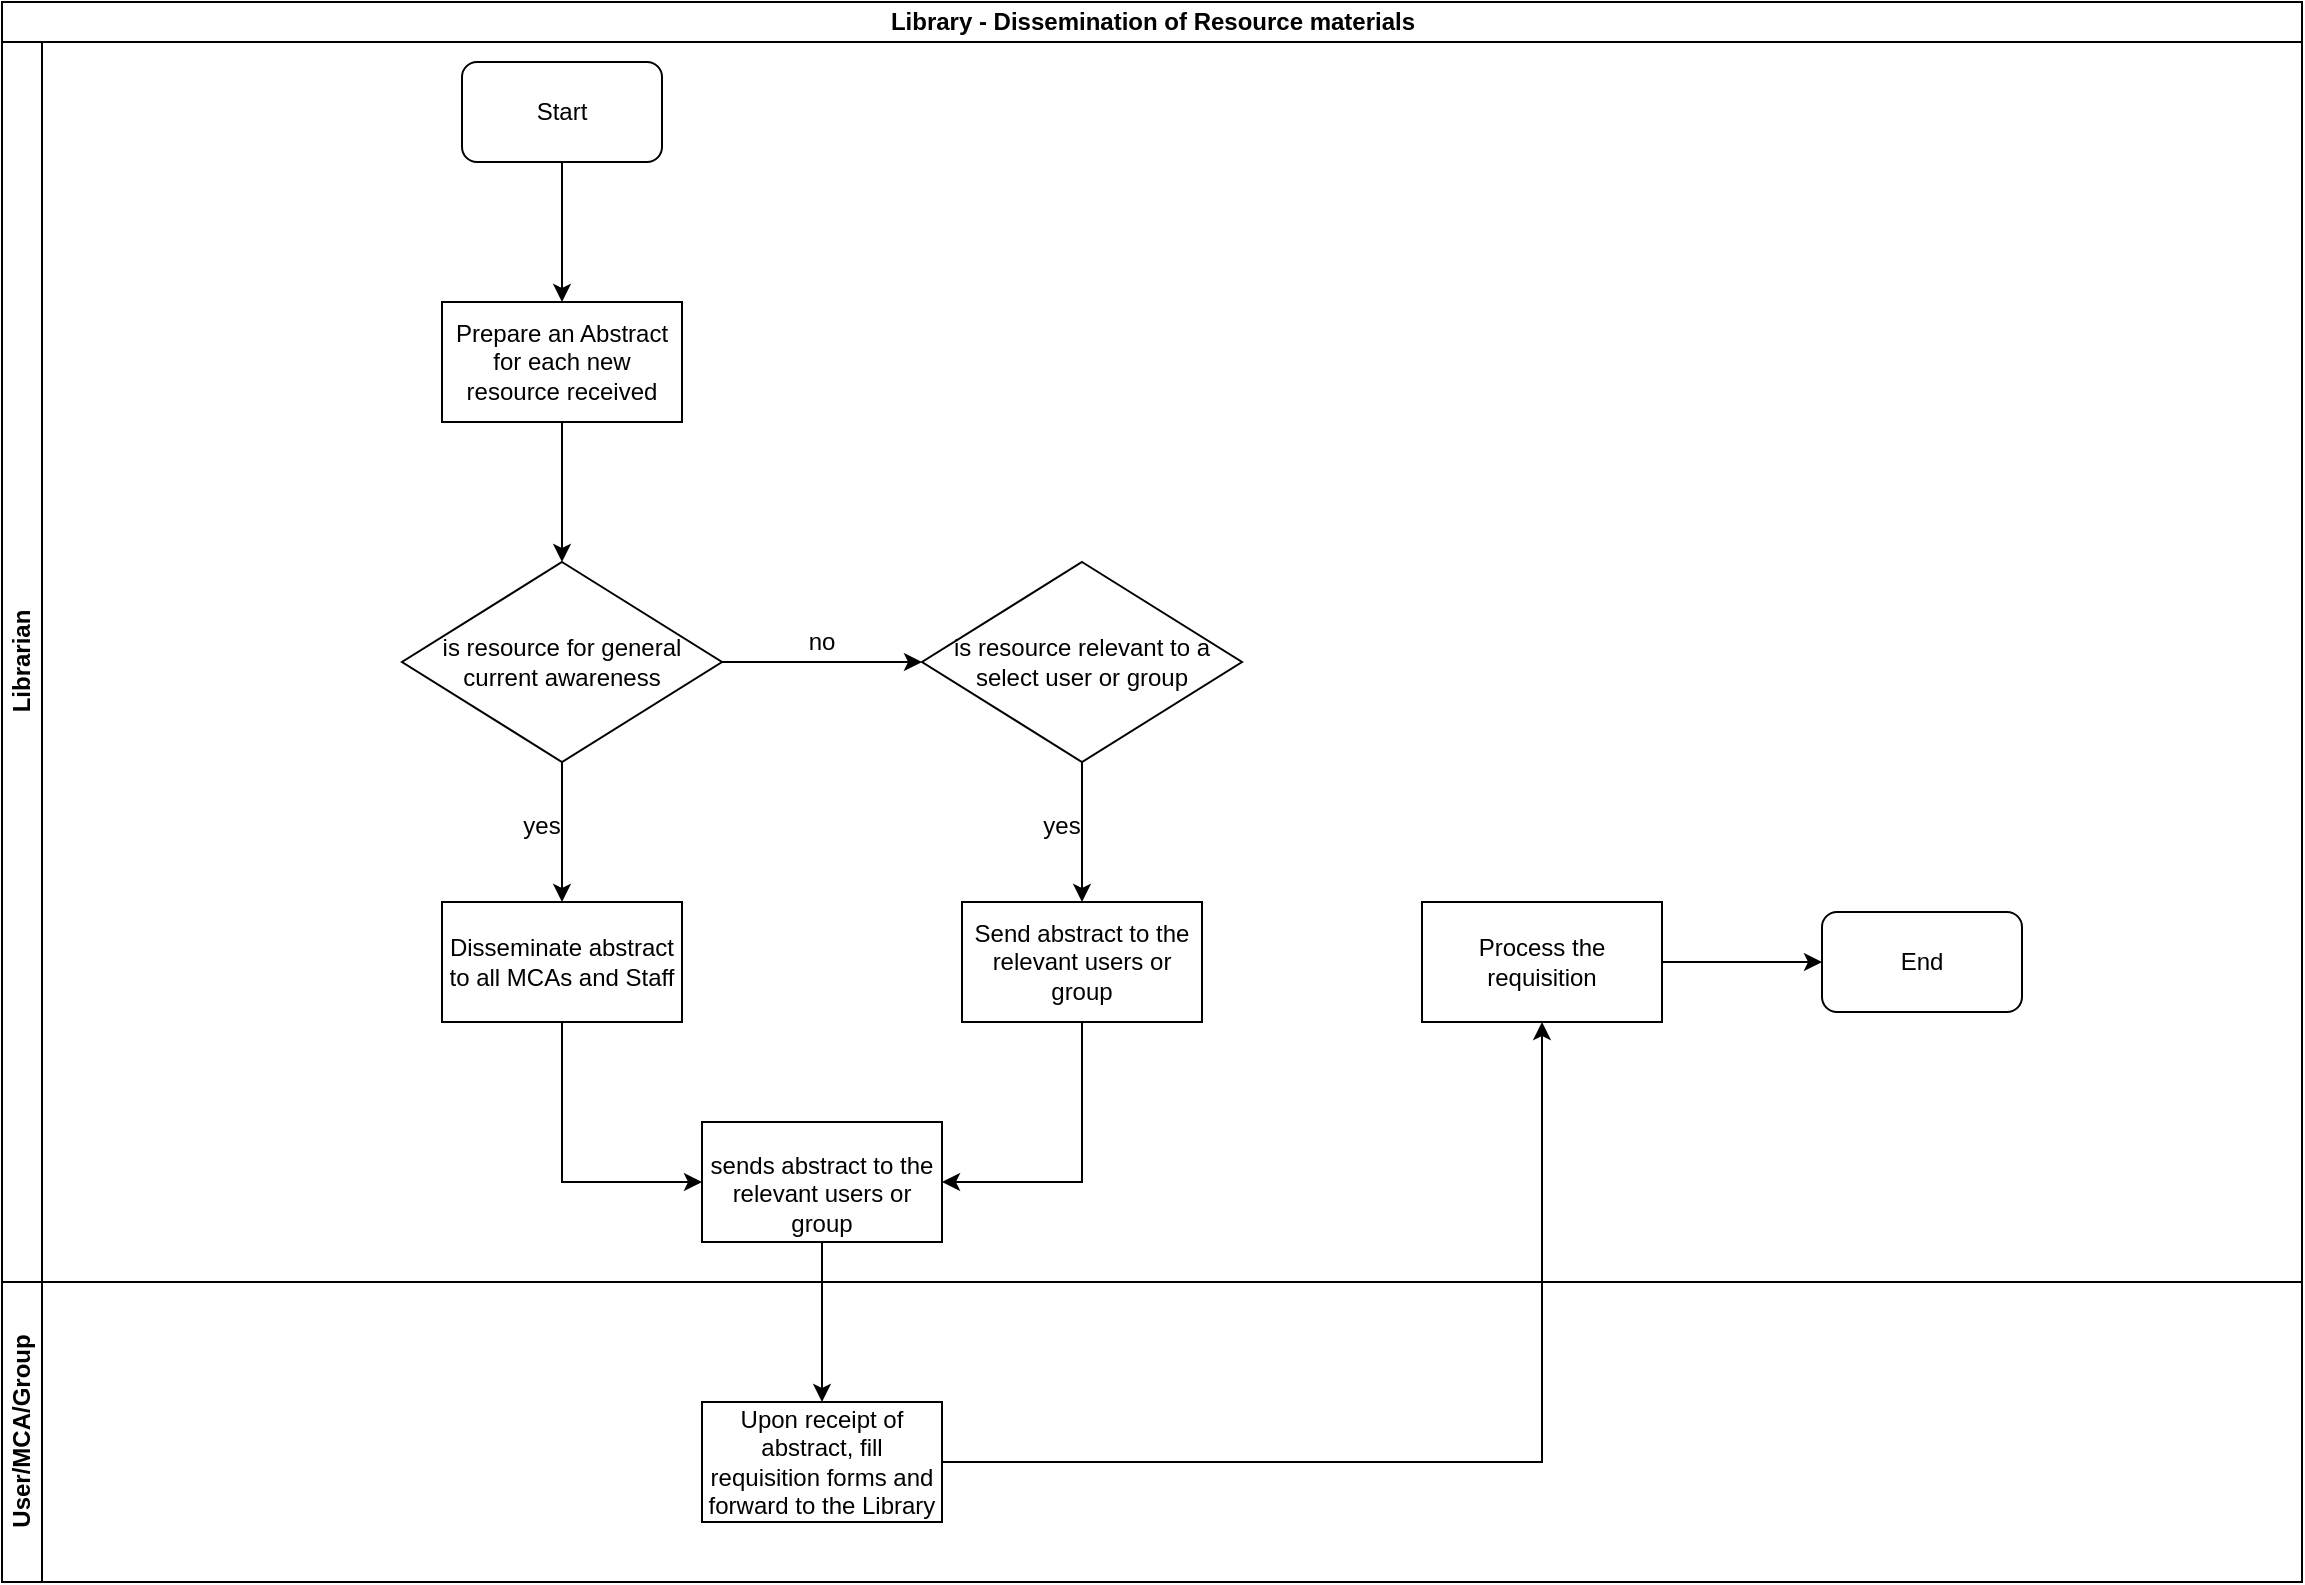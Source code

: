<mxfile version="13.7.7" type="github">
  <diagram id="SXTozq6ZeHWE9rGXLbaS" name="Page-1">
    <mxGraphModel dx="910" dy="487" grid="1" gridSize="10" guides="1" tooltips="1" connect="1" arrows="1" fold="1" page="1" pageScale="1" pageWidth="1169" pageHeight="827" math="0" shadow="0">
      <root>
        <mxCell id="0" />
        <mxCell id="1" parent="0" />
        <mxCell id="UTaOz-EDOdCA6VJAc9xe-1" value="Library - Dissemination of Resource materials" style="swimlane;html=1;childLayout=stackLayout;resizeParent=1;resizeParentMax=0;horizontal=1;startSize=20;horizontalStack=0;" vertex="1" parent="1">
          <mxGeometry x="10" y="10" width="1150" height="790" as="geometry" />
        </mxCell>
        <mxCell id="UTaOz-EDOdCA6VJAc9xe-2" value="Librarian" style="swimlane;html=1;startSize=20;horizontal=0;" vertex="1" parent="UTaOz-EDOdCA6VJAc9xe-1">
          <mxGeometry y="20" width="1150" height="620" as="geometry" />
        </mxCell>
        <mxCell id="UTaOz-EDOdCA6VJAc9xe-5" value="Start" style="rounded=1;whiteSpace=wrap;html=1;" vertex="1" parent="UTaOz-EDOdCA6VJAc9xe-2">
          <mxGeometry x="230" y="10" width="100" height="50" as="geometry" />
        </mxCell>
        <mxCell id="UTaOz-EDOdCA6VJAc9xe-8" value="Prepare an Abstract for each new resource received" style="rounded=0;whiteSpace=wrap;html=1;" vertex="1" parent="UTaOz-EDOdCA6VJAc9xe-2">
          <mxGeometry x="220" y="130" width="120" height="60" as="geometry" />
        </mxCell>
        <mxCell id="UTaOz-EDOdCA6VJAc9xe-7" value="" style="edgeStyle=orthogonalEdgeStyle;rounded=0;orthogonalLoop=1;jettySize=auto;html=1;entryX=0.5;entryY=0;entryDx=0;entryDy=0;" edge="1" parent="UTaOz-EDOdCA6VJAc9xe-2" source="UTaOz-EDOdCA6VJAc9xe-5" target="UTaOz-EDOdCA6VJAc9xe-8">
          <mxGeometry relative="1" as="geometry">
            <mxPoint x="280" y="125" as="targetPoint" />
          </mxGeometry>
        </mxCell>
        <mxCell id="UTaOz-EDOdCA6VJAc9xe-16" value="no" style="text;html=1;strokeColor=none;fillColor=none;align=center;verticalAlign=middle;whiteSpace=wrap;rounded=0;" vertex="1" parent="UTaOz-EDOdCA6VJAc9xe-2">
          <mxGeometry x="390" y="290" width="40" height="20" as="geometry" />
        </mxCell>
        <mxCell id="UTaOz-EDOdCA6VJAc9xe-17" value="is resource relevant to a select user or group" style="rhombus;whiteSpace=wrap;html=1;rounded=0;" vertex="1" parent="UTaOz-EDOdCA6VJAc9xe-2">
          <mxGeometry x="460" y="260" width="160" height="100" as="geometry" />
        </mxCell>
        <mxCell id="UTaOz-EDOdCA6VJAc9xe-21" value="yes" style="text;html=1;strokeColor=none;fillColor=none;align=center;verticalAlign=middle;whiteSpace=wrap;rounded=0;" vertex="1" parent="UTaOz-EDOdCA6VJAc9xe-2">
          <mxGeometry x="510" y="382" width="40" height="20" as="geometry" />
        </mxCell>
        <mxCell id="UTaOz-EDOdCA6VJAc9xe-13" value="yes" style="text;html=1;strokeColor=none;fillColor=none;align=center;verticalAlign=middle;whiteSpace=wrap;rounded=0;" vertex="1" parent="UTaOz-EDOdCA6VJAc9xe-2">
          <mxGeometry x="250" y="382" width="40" height="20" as="geometry" />
        </mxCell>
        <mxCell id="UTaOz-EDOdCA6VJAc9xe-43" value="Process the requisition" style="whiteSpace=wrap;html=1;rounded=0;" vertex="1" parent="UTaOz-EDOdCA6VJAc9xe-2">
          <mxGeometry x="710" y="430" width="120" height="60" as="geometry" />
        </mxCell>
        <mxCell id="UTaOz-EDOdCA6VJAc9xe-19" value="Send abstract to the relevant users or group&lt;br/&gt;" style="whiteSpace=wrap;html=1;rounded=0;" vertex="1" parent="UTaOz-EDOdCA6VJAc9xe-2">
          <mxGeometry x="480" y="430" width="120" height="60" as="geometry" />
        </mxCell>
        <mxCell id="UTaOz-EDOdCA6VJAc9xe-11" value="Disseminate abstract to all MCAs and Staff" style="whiteSpace=wrap;html=1;rounded=0;" vertex="1" parent="UTaOz-EDOdCA6VJAc9xe-2">
          <mxGeometry x="220" y="430" width="120" height="60" as="geometry" />
        </mxCell>
        <mxCell id="UTaOz-EDOdCA6VJAc9xe-20" value="" style="edgeStyle=orthogonalEdgeStyle;rounded=0;orthogonalLoop=1;jettySize=auto;html=1;" edge="1" parent="UTaOz-EDOdCA6VJAc9xe-2" source="UTaOz-EDOdCA6VJAc9xe-17" target="UTaOz-EDOdCA6VJAc9xe-19">
          <mxGeometry relative="1" as="geometry" />
        </mxCell>
        <mxCell id="UTaOz-EDOdCA6VJAc9xe-47" value="End" style="rounded=1;whiteSpace=wrap;html=1;" vertex="1" parent="UTaOz-EDOdCA6VJAc9xe-2">
          <mxGeometry x="910" y="435" width="100" height="50" as="geometry" />
        </mxCell>
        <mxCell id="UTaOz-EDOdCA6VJAc9xe-22" value="&lt;br/&gt;&lt;p style=&quot;margin-bottom: 0in&quot;&gt;sends abstract to the relevant users or&lt;br/&gt;group&lt;/p&gt;&lt;br/&gt;" style="rounded=0;whiteSpace=wrap;html=1;" vertex="1" parent="UTaOz-EDOdCA6VJAc9xe-2">
          <mxGeometry x="350" y="540" width="120" height="60" as="geometry" />
        </mxCell>
        <mxCell id="UTaOz-EDOdCA6VJAc9xe-24" value="" style="edgeStyle=orthogonalEdgeStyle;rounded=0;orthogonalLoop=1;jettySize=auto;html=1;entryX=1;entryY=0.5;entryDx=0;entryDy=0;exitX=0.5;exitY=1;exitDx=0;exitDy=0;" edge="1" parent="UTaOz-EDOdCA6VJAc9xe-2" source="UTaOz-EDOdCA6VJAc9xe-19" target="UTaOz-EDOdCA6VJAc9xe-22">
          <mxGeometry relative="1" as="geometry">
            <mxPoint x="540" y="570" as="targetPoint" />
          </mxGeometry>
        </mxCell>
        <mxCell id="UTaOz-EDOdCA6VJAc9xe-26" value="" style="edgeStyle=orthogonalEdgeStyle;rounded=0;orthogonalLoop=1;jettySize=auto;html=1;entryX=0;entryY=0.5;entryDx=0;entryDy=0;exitX=0.5;exitY=1;exitDx=0;exitDy=0;" edge="1" parent="UTaOz-EDOdCA6VJAc9xe-2" source="UTaOz-EDOdCA6VJAc9xe-11" target="UTaOz-EDOdCA6VJAc9xe-22">
          <mxGeometry relative="1" as="geometry">
            <mxPoint x="280" y="570" as="targetPoint" />
          </mxGeometry>
        </mxCell>
        <mxCell id="UTaOz-EDOdCA6VJAc9xe-46" value="" style="edgeStyle=orthogonalEdgeStyle;rounded=0;orthogonalLoop=1;jettySize=auto;html=1;entryX=0;entryY=0.5;entryDx=0;entryDy=0;" edge="1" parent="UTaOz-EDOdCA6VJAc9xe-2" source="UTaOz-EDOdCA6VJAc9xe-43" target="UTaOz-EDOdCA6VJAc9xe-47">
          <mxGeometry relative="1" as="geometry">
            <mxPoint x="910" y="460" as="targetPoint" />
          </mxGeometry>
        </mxCell>
        <mxCell id="UTaOz-EDOdCA6VJAc9xe-27" value="User/MCA/Group" style="swimlane;html=1;startSize=20;horizontal=0;" vertex="1" parent="UTaOz-EDOdCA6VJAc9xe-1">
          <mxGeometry y="640" width="1150" height="150" as="geometry" />
        </mxCell>
        <mxCell id="UTaOz-EDOdCA6VJAc9xe-41" value="Upon receipt of abstract, fill requisition forms and forward to the Library" style="whiteSpace=wrap;html=1;rounded=0;" vertex="1" parent="UTaOz-EDOdCA6VJAc9xe-27">
          <mxGeometry x="350" y="60" width="120" height="60" as="geometry" />
        </mxCell>
        <mxCell id="UTaOz-EDOdCA6VJAc9xe-42" value="" style="edgeStyle=orthogonalEdgeStyle;rounded=0;orthogonalLoop=1;jettySize=auto;html=1;" edge="1" parent="UTaOz-EDOdCA6VJAc9xe-1" source="UTaOz-EDOdCA6VJAc9xe-22" target="UTaOz-EDOdCA6VJAc9xe-41">
          <mxGeometry relative="1" as="geometry" />
        </mxCell>
        <mxCell id="UTaOz-EDOdCA6VJAc9xe-44" value="" style="edgeStyle=orthogonalEdgeStyle;rounded=0;orthogonalLoop=1;jettySize=auto;html=1;" edge="1" parent="UTaOz-EDOdCA6VJAc9xe-1" source="UTaOz-EDOdCA6VJAc9xe-41" target="UTaOz-EDOdCA6VJAc9xe-43">
          <mxGeometry relative="1" as="geometry" />
        </mxCell>
        <mxCell id="UTaOz-EDOdCA6VJAc9xe-12" value="" style="edgeStyle=orthogonalEdgeStyle;rounded=0;orthogonalLoop=1;jettySize=auto;html=1;" edge="1" parent="1" source="UTaOz-EDOdCA6VJAc9xe-9" target="UTaOz-EDOdCA6VJAc9xe-11">
          <mxGeometry relative="1" as="geometry" />
        </mxCell>
        <mxCell id="UTaOz-EDOdCA6VJAc9xe-15" value="" style="edgeStyle=orthogonalEdgeStyle;rounded=0;orthogonalLoop=1;jettySize=auto;html=1;entryX=0;entryY=0.5;entryDx=0;entryDy=0;" edge="1" parent="1" source="UTaOz-EDOdCA6VJAc9xe-9" target="UTaOz-EDOdCA6VJAc9xe-17">
          <mxGeometry relative="1" as="geometry">
            <mxPoint x="480" y="340" as="targetPoint" />
          </mxGeometry>
        </mxCell>
        <mxCell id="UTaOz-EDOdCA6VJAc9xe-9" value="is resource for general current awareness" style="rhombus;whiteSpace=wrap;html=1;rounded=0;" vertex="1" parent="1">
          <mxGeometry x="210" y="290" width="160" height="100" as="geometry" />
        </mxCell>
        <mxCell id="UTaOz-EDOdCA6VJAc9xe-10" value="" style="edgeStyle=orthogonalEdgeStyle;rounded=0;orthogonalLoop=1;jettySize=auto;html=1;" edge="1" parent="1" source="UTaOz-EDOdCA6VJAc9xe-8" target="UTaOz-EDOdCA6VJAc9xe-9">
          <mxGeometry relative="1" as="geometry" />
        </mxCell>
      </root>
    </mxGraphModel>
  </diagram>
</mxfile>
